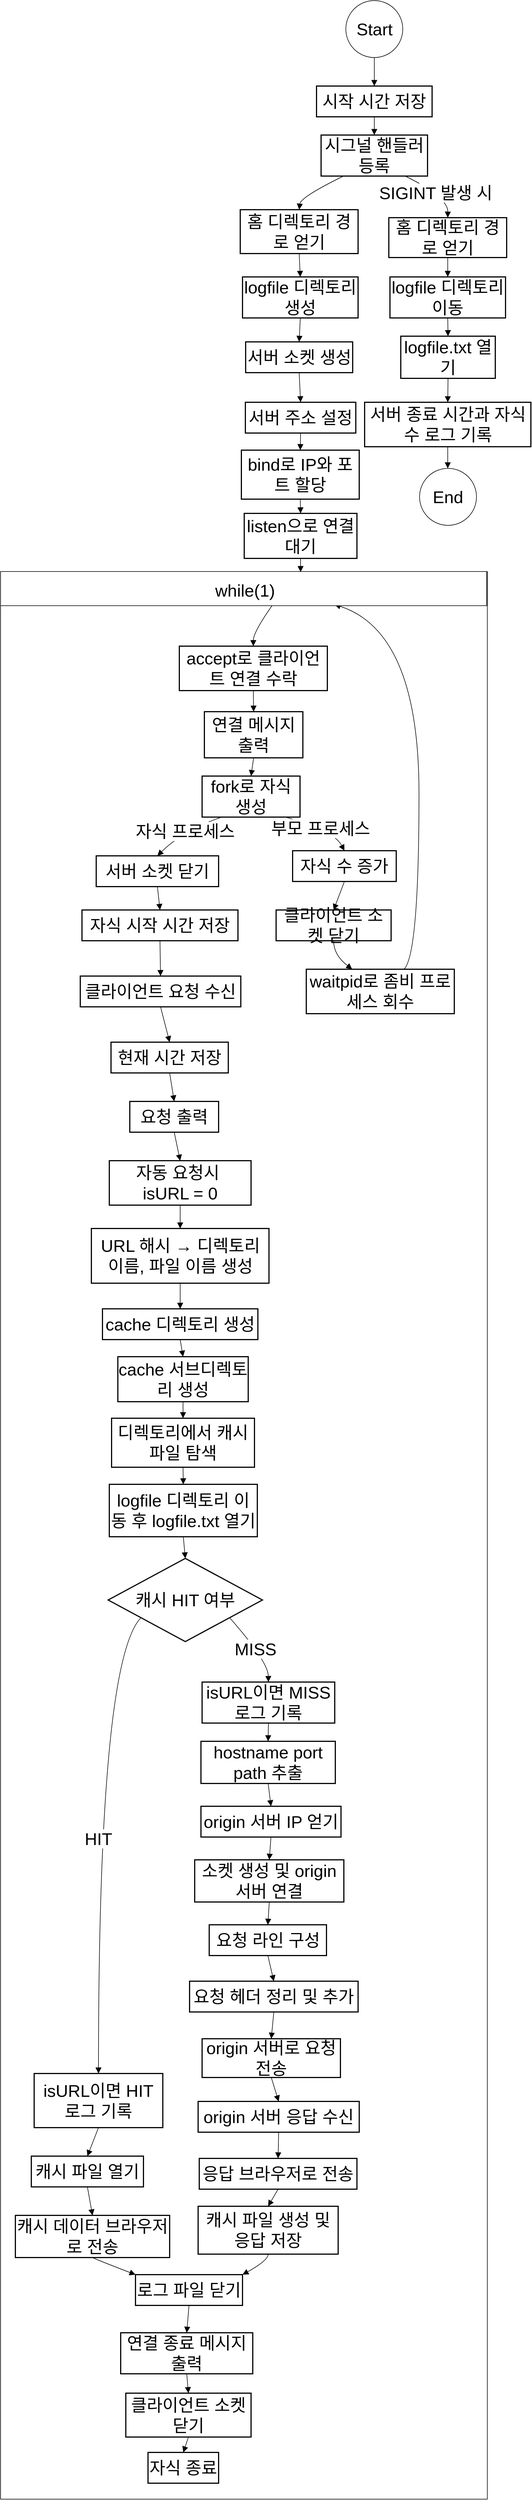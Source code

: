 <mxfile version="27.0.5">
  <diagram name="페이지-1" id="Sp5VCic8veO2QbOiLOfj">
    <mxGraphModel dx="3528" dy="2198" grid="0" gridSize="10" guides="1" tooltips="1" connect="1" arrows="1" fold="1" page="0" pageScale="1" pageWidth="827" pageHeight="1169" math="0" shadow="0">
      <root>
        <mxCell id="0" />
        <mxCell id="1" parent="0" />
        <mxCell id="ZKtHS96hEIWnTn5W3v2U-105" value="" style="rounded=0;whiteSpace=wrap;html=1;fontSize=30;" vertex="1" parent="1">
          <mxGeometry x="-26" y="976" width="855" height="3383" as="geometry" />
        </mxCell>
        <mxCell id="ZKtHS96hEIWnTn5W3v2U-2" value="시작 시간 저장" style="whiteSpace=wrap;strokeWidth=2;fontSize=30;" vertex="1" parent="1">
          <mxGeometry x="529" y="124" width="203" height="54" as="geometry" />
        </mxCell>
        <mxCell id="ZKtHS96hEIWnTn5W3v2U-3" value="시그널 핸들러 등록" style="whiteSpace=wrap;strokeWidth=2;fontSize=30;" vertex="1" parent="1">
          <mxGeometry x="537" y="210" width="187" height="72" as="geometry" />
        </mxCell>
        <mxCell id="ZKtHS96hEIWnTn5W3v2U-4" value="홈 디렉토리 경로 얻기" style="whiteSpace=wrap;strokeWidth=2;fontSize=30;" vertex="1" parent="1">
          <mxGeometry x="395" y="341" width="207" height="77" as="geometry" />
        </mxCell>
        <mxCell id="ZKtHS96hEIWnTn5W3v2U-5" value="logfile 디렉토리 생성" style="whiteSpace=wrap;strokeWidth=2;fontSize=30;" vertex="1" parent="1">
          <mxGeometry x="399" y="459" width="203" height="72" as="geometry" />
        </mxCell>
        <mxCell id="ZKtHS96hEIWnTn5W3v2U-6" value="서버 소켓 생성" style="whiteSpace=wrap;strokeWidth=2;fontSize=30;" vertex="1" parent="1">
          <mxGeometry x="404.5" y="573" width="188" height="54" as="geometry" />
        </mxCell>
        <mxCell id="ZKtHS96hEIWnTn5W3v2U-7" value="서버 주소 설정" style="whiteSpace=wrap;strokeWidth=2;fontSize=30;" vertex="1" parent="1">
          <mxGeometry x="404" y="679" width="194" height="54" as="geometry" />
        </mxCell>
        <mxCell id="ZKtHS96hEIWnTn5W3v2U-8" value="bind로 IP와 포트 할당" style="whiteSpace=wrap;strokeWidth=2;fontSize=30;" vertex="1" parent="1">
          <mxGeometry x="397" y="763" width="207" height="86" as="geometry" />
        </mxCell>
        <mxCell id="ZKtHS96hEIWnTn5W3v2U-9" value="listen으로 연결 대기" style="whiteSpace=wrap;strokeWidth=2;fontSize=30;" vertex="1" parent="1">
          <mxGeometry x="402" y="874" width="198" height="79" as="geometry" />
        </mxCell>
        <mxCell id="ZKtHS96hEIWnTn5W3v2U-11" value="accept로 클라이언트 연결 수락" style="whiteSpace=wrap;strokeWidth=2;fontSize=30;" vertex="1" parent="1">
          <mxGeometry x="288" y="1107" width="260" height="78" as="geometry" />
        </mxCell>
        <mxCell id="ZKtHS96hEIWnTn5W3v2U-12" value="연결 메시지 출력" style="whiteSpace=wrap;strokeWidth=2;fontSize=30;" vertex="1" parent="1">
          <mxGeometry x="332" y="1222" width="173" height="81" as="geometry" />
        </mxCell>
        <mxCell id="ZKtHS96hEIWnTn5W3v2U-13" value="fork로 자식 생성" style="whiteSpace=wrap;strokeWidth=2;fontSize=30;" vertex="1" parent="1">
          <mxGeometry x="328" y="1335" width="172" height="72" as="geometry" />
        </mxCell>
        <mxCell id="ZKtHS96hEIWnTn5W3v2U-14" value="서버 소켓 닫기" style="whiteSpace=wrap;strokeWidth=2;fontSize=30;" vertex="1" parent="1">
          <mxGeometry x="142" y="1475" width="215" height="54" as="geometry" />
        </mxCell>
        <mxCell id="ZKtHS96hEIWnTn5W3v2U-15" value="자식 시작 시간 저장" style="whiteSpace=wrap;strokeWidth=2;fontSize=30;" vertex="1" parent="1">
          <mxGeometry x="117" y="1570" width="274" height="54" as="geometry" />
        </mxCell>
        <mxCell id="ZKtHS96hEIWnTn5W3v2U-16" value="클라이언트 요청 수신" style="whiteSpace=wrap;strokeWidth=2;fontSize=30;" vertex="1" parent="1">
          <mxGeometry x="114" y="1686" width="282" height="54" as="geometry" />
        </mxCell>
        <mxCell id="ZKtHS96hEIWnTn5W3v2U-17" value="현재 시간 저장" style="whiteSpace=wrap;strokeWidth=2;fontSize=30;" vertex="1" parent="1">
          <mxGeometry x="168" y="1802" width="206" height="54" as="geometry" />
        </mxCell>
        <mxCell id="ZKtHS96hEIWnTn5W3v2U-18" value="요청 출력" style="whiteSpace=wrap;strokeWidth=2;fontSize=30;" vertex="1" parent="1">
          <mxGeometry x="201" y="1906" width="156" height="54" as="geometry" />
        </mxCell>
        <mxCell id="ZKtHS96hEIWnTn5W3v2U-19" value="자동 요청시 &#xa;isURL = 0" style="whiteSpace=wrap;strokeWidth=2;fontSize=30;" vertex="1" parent="1">
          <mxGeometry x="165" y="2010" width="249" height="78" as="geometry" />
        </mxCell>
        <mxCell id="ZKtHS96hEIWnTn5W3v2U-20" value="URL 해시 → 디렉토리 이름, 파일 이름 생성" style="whiteSpace=wrap;strokeWidth=2;fontSize=30;" vertex="1" parent="1">
          <mxGeometry x="133.5" y="2129" width="312" height="96" as="geometry" />
        </mxCell>
        <mxCell id="ZKtHS96hEIWnTn5W3v2U-21" value="cache 디렉토리 생성" style="whiteSpace=wrap;strokeWidth=2;fontSize=30;" vertex="1" parent="1">
          <mxGeometry x="153" y="2270" width="273" height="54" as="geometry" />
        </mxCell>
        <mxCell id="ZKtHS96hEIWnTn5W3v2U-22" value="cache 서브디렉토리 생성" style="whiteSpace=wrap;strokeWidth=2;fontSize=30;" vertex="1" parent="1">
          <mxGeometry x="180" y="2354" width="229" height="79" as="geometry" />
        </mxCell>
        <mxCell id="ZKtHS96hEIWnTn5W3v2U-23" value="디렉토리에서 캐시 파일 탐색" style="whiteSpace=wrap;strokeWidth=2;fontSize=30;" vertex="1" parent="1">
          <mxGeometry x="169" y="2462" width="251" height="86" as="geometry" />
        </mxCell>
        <mxCell id="ZKtHS96hEIWnTn5W3v2U-24" value="logfile 디렉토리 이동 후 logfile.txt 열기" style="whiteSpace=wrap;strokeWidth=2;fontSize=30;" vertex="1" parent="1">
          <mxGeometry x="165" y="2578" width="260" height="92" as="geometry" />
        </mxCell>
        <mxCell id="ZKtHS96hEIWnTn5W3v2U-25" value="캐시 HIT 여부" style="rhombus;strokeWidth=2;whiteSpace=wrap;fontSize=30;" vertex="1" parent="1">
          <mxGeometry x="163" y="2708" width="271" height="146" as="geometry" />
        </mxCell>
        <mxCell id="ZKtHS96hEIWnTn5W3v2U-26" value="isURL이면 HIT 로그 기록" style="whiteSpace=wrap;strokeWidth=2;fontSize=30;" vertex="1" parent="1">
          <mxGeometry x="33" y="3612" width="226" height="95" as="geometry" />
        </mxCell>
        <mxCell id="ZKtHS96hEIWnTn5W3v2U-27" value="캐시 파일 열기" style="whiteSpace=wrap;strokeWidth=2;fontSize=30;" vertex="1" parent="1">
          <mxGeometry x="28" y="3757" width="197" height="54" as="geometry" />
        </mxCell>
        <mxCell id="ZKtHS96hEIWnTn5W3v2U-28" value="캐시 데이터 브라우저로 전송" style="whiteSpace=wrap;strokeWidth=2;fontSize=30;" vertex="1" parent="1">
          <mxGeometry y="3861" width="271" height="74" as="geometry" />
        </mxCell>
        <mxCell id="ZKtHS96hEIWnTn5W3v2U-29" value="로그 파일 닫기" style="whiteSpace=wrap;strokeWidth=2;fontSize=30;" vertex="1" parent="1">
          <mxGeometry x="211" y="3965" width="188" height="54" as="geometry" />
        </mxCell>
        <mxCell id="ZKtHS96hEIWnTn5W3v2U-30" value="연결 종료 메시지 출력" style="whiteSpace=wrap;strokeWidth=2;fontSize=30;" vertex="1" parent="1">
          <mxGeometry x="185" y="4067" width="232" height="72" as="geometry" />
        </mxCell>
        <mxCell id="ZKtHS96hEIWnTn5W3v2U-31" value="클라이언트 소켓 닫기" style="whiteSpace=wrap;strokeWidth=2;fontSize=30;" vertex="1" parent="1">
          <mxGeometry x="194" y="4173" width="220" height="77" as="geometry" />
        </mxCell>
        <mxCell id="ZKtHS96hEIWnTn5W3v2U-32" value="자식 종료" style="whiteSpace=wrap;strokeWidth=2;fontSize=30;" vertex="1" parent="1">
          <mxGeometry x="233" y="4277" width="124" height="54" as="geometry" />
        </mxCell>
        <mxCell id="ZKtHS96hEIWnTn5W3v2U-33" value="isURL이면 MISS 로그 기록" style="whiteSpace=wrap;strokeWidth=2;fontSize=30;" vertex="1" parent="1">
          <mxGeometry x="328" y="2925" width="233" height="72" as="geometry" />
        </mxCell>
        <mxCell id="ZKtHS96hEIWnTn5W3v2U-34" value="hostname port path 추출" style="whiteSpace=wrap;strokeWidth=2;fontSize=30;" vertex="1" parent="1">
          <mxGeometry x="326" y="3029" width="236" height="74" as="geometry" />
        </mxCell>
        <mxCell id="ZKtHS96hEIWnTn5W3v2U-35" value="origin 서버 IP 얻기" style="whiteSpace=wrap;strokeWidth=2;fontSize=30;" vertex="1" parent="1">
          <mxGeometry x="326" y="3143" width="246" height="54" as="geometry" />
        </mxCell>
        <mxCell id="ZKtHS96hEIWnTn5W3v2U-36" value="소켓 생성 및 origin 서버 연결" style="whiteSpace=wrap;strokeWidth=2;fontSize=30;" vertex="1" parent="1">
          <mxGeometry x="315" y="3237" width="262" height="74" as="geometry" />
        </mxCell>
        <mxCell id="ZKtHS96hEIWnTn5W3v2U-37" value="요청 라인 구성" style="whiteSpace=wrap;strokeWidth=2;fontSize=30;" vertex="1" parent="1">
          <mxGeometry x="340.5" y="3351" width="206" height="54" as="geometry" />
        </mxCell>
        <mxCell id="ZKtHS96hEIWnTn5W3v2U-38" value="요청 헤더 정리 및 추가" style="whiteSpace=wrap;strokeWidth=2;fontSize=30;" vertex="1" parent="1">
          <mxGeometry x="306" y="3450" width="296" height="54" as="geometry" />
        </mxCell>
        <mxCell id="ZKtHS96hEIWnTn5W3v2U-39" value="origin 서버로 요청 전송" style="whiteSpace=wrap;strokeWidth=2;fontSize=30;" vertex="1" parent="1">
          <mxGeometry x="328" y="3551" width="243" height="68" as="geometry" />
        </mxCell>
        <mxCell id="ZKtHS96hEIWnTn5W3v2U-40" value="origin 서버 응답 수신" style="whiteSpace=wrap;strokeWidth=2;fontSize=30;" vertex="1" parent="1">
          <mxGeometry x="321" y="3661" width="283" height="54" as="geometry" />
        </mxCell>
        <mxCell id="ZKtHS96hEIWnTn5W3v2U-41" value="응답 브라우저로 전송" style="whiteSpace=wrap;strokeWidth=2;fontSize=30;" vertex="1" parent="1">
          <mxGeometry x="323" y="3761" width="277" height="54" as="geometry" />
        </mxCell>
        <mxCell id="ZKtHS96hEIWnTn5W3v2U-42" value="캐시 파일 생성 및 응답 저장" style="whiteSpace=wrap;strokeWidth=2;fontSize=30;" vertex="1" parent="1">
          <mxGeometry x="321" y="3845" width="246" height="84" as="geometry" />
        </mxCell>
        <mxCell id="ZKtHS96hEIWnTn5W3v2U-43" value="자식 수 증가" style="whiteSpace=wrap;strokeWidth=2;fontSize=30;" vertex="1" parent="1">
          <mxGeometry x="487" y="1466" width="182" height="54" as="geometry" />
        </mxCell>
        <mxCell id="ZKtHS96hEIWnTn5W3v2U-44" value="클라이언트 소켓 닫기" style="whiteSpace=wrap;strokeWidth=2;fontSize=30;" vertex="1" parent="1">
          <mxGeometry x="458" y="1570" width="202" height="54" as="geometry" />
        </mxCell>
        <mxCell id="ZKtHS96hEIWnTn5W3v2U-45" value="waitpid로 좀비 프로세스 회수" style="whiteSpace=wrap;strokeWidth=2;fontSize=30;" vertex="1" parent="1">
          <mxGeometry x="511" y="1674" width="260" height="78" as="geometry" />
        </mxCell>
        <mxCell id="ZKtHS96hEIWnTn5W3v2U-46" value="홈 디렉토리 경로 얻기" style="whiteSpace=wrap;strokeWidth=2;fontSize=30;" vertex="1" parent="1">
          <mxGeometry x="656" y="355" width="207" height="70" as="geometry" />
        </mxCell>
        <mxCell id="ZKtHS96hEIWnTn5W3v2U-47" value="logfile 디렉토리 이동" style="whiteSpace=wrap;strokeWidth=2;fontSize=30;" vertex="1" parent="1">
          <mxGeometry x="658" y="459" width="203" height="72" as="geometry" />
        </mxCell>
        <mxCell id="ZKtHS96hEIWnTn5W3v2U-48" value="logfile.txt 열기" style="whiteSpace=wrap;strokeWidth=2;fontSize=30;" vertex="1" parent="1">
          <mxGeometry x="677" y="563" width="166" height="74" as="geometry" />
        </mxCell>
        <mxCell id="ZKtHS96hEIWnTn5W3v2U-49" value="서버 종료 시간과 자식 수 로그 기록" style="whiteSpace=wrap;strokeWidth=2;fontSize=30;" vertex="1" parent="1">
          <mxGeometry x="613.5" y="679" width="292" height="78" as="geometry" />
        </mxCell>
        <mxCell id="ZKtHS96hEIWnTn5W3v2U-51" value="" style="curved=1;startArrow=none;endArrow=block;exitX=0.5;exitY=1;entryX=0.5;entryY=0;rounded=0;fontSize=30;startSize=8;endSize=8;" edge="1" parent="1" target="ZKtHS96hEIWnTn5W3v2U-2">
          <mxGeometry relative="1" as="geometry">
            <Array as="points" />
            <mxPoint x="630.5" y="74" as="sourcePoint" />
          </mxGeometry>
        </mxCell>
        <mxCell id="ZKtHS96hEIWnTn5W3v2U-52" value="" style="curved=1;startArrow=none;endArrow=block;exitX=0.5;exitY=1;entryX=0.5;entryY=0;rounded=0;fontSize=30;startSize=8;endSize=8;" edge="1" parent="1" source="ZKtHS96hEIWnTn5W3v2U-2" target="ZKtHS96hEIWnTn5W3v2U-3">
          <mxGeometry relative="1" as="geometry">
            <Array as="points" />
          </mxGeometry>
        </mxCell>
        <mxCell id="ZKtHS96hEIWnTn5W3v2U-53" value="" style="curved=1;startArrow=none;endArrow=block;exitX=0.21;exitY=1;entryX=0.5;entryY=0;rounded=0;fontSize=30;startSize=8;endSize=8;" edge="1" parent="1" source="ZKtHS96hEIWnTn5W3v2U-3" target="ZKtHS96hEIWnTn5W3v2U-4">
          <mxGeometry relative="1" as="geometry">
            <Array as="points">
              <mxPoint x="501" y="319" />
            </Array>
          </mxGeometry>
        </mxCell>
        <mxCell id="ZKtHS96hEIWnTn5W3v2U-54" value="" style="curved=1;startArrow=none;endArrow=block;exitX=0.5;exitY=1;entryX=0.5;entryY=0;rounded=0;fontSize=30;startSize=8;endSize=8;" edge="1" parent="1" source="ZKtHS96hEIWnTn5W3v2U-4" target="ZKtHS96hEIWnTn5W3v2U-5">
          <mxGeometry relative="1" as="geometry">
            <Array as="points" />
          </mxGeometry>
        </mxCell>
        <mxCell id="ZKtHS96hEIWnTn5W3v2U-55" value="" style="curved=1;startArrow=none;endArrow=block;exitX=0.5;exitY=1;entryX=0.5;entryY=0;rounded=0;fontSize=30;startSize=8;endSize=8;" edge="1" parent="1" source="ZKtHS96hEIWnTn5W3v2U-5" target="ZKtHS96hEIWnTn5W3v2U-6">
          <mxGeometry relative="1" as="geometry">
            <Array as="points" />
          </mxGeometry>
        </mxCell>
        <mxCell id="ZKtHS96hEIWnTn5W3v2U-56" value="" style="curved=1;startArrow=none;endArrow=block;exitX=0.5;exitY=1;entryX=0.5;entryY=0;rounded=0;fontSize=30;startSize=8;endSize=8;" edge="1" parent="1" source="ZKtHS96hEIWnTn5W3v2U-6" target="ZKtHS96hEIWnTn5W3v2U-7">
          <mxGeometry relative="1" as="geometry">
            <Array as="points" />
          </mxGeometry>
        </mxCell>
        <mxCell id="ZKtHS96hEIWnTn5W3v2U-57" value="" style="curved=1;startArrow=none;endArrow=block;exitX=0.5;exitY=1;entryX=0.5;entryY=0;rounded=0;fontSize=30;startSize=8;endSize=8;" edge="1" parent="1" source="ZKtHS96hEIWnTn5W3v2U-7" target="ZKtHS96hEIWnTn5W3v2U-8">
          <mxGeometry relative="1" as="geometry">
            <Array as="points" />
          </mxGeometry>
        </mxCell>
        <mxCell id="ZKtHS96hEIWnTn5W3v2U-58" value="" style="curved=1;startArrow=none;endArrow=block;exitX=0.5;exitY=1;entryX=0.5;entryY=0;rounded=0;fontSize=30;startSize=8;endSize=8;" edge="1" parent="1" source="ZKtHS96hEIWnTn5W3v2U-8" target="ZKtHS96hEIWnTn5W3v2U-9">
          <mxGeometry relative="1" as="geometry">
            <Array as="points" />
          </mxGeometry>
        </mxCell>
        <mxCell id="ZKtHS96hEIWnTn5W3v2U-59" value="" style="curved=1;startArrow=none;endArrow=block;exitX=0.5;exitY=1;rounded=0;fontSize=30;startSize=8;endSize=8;" edge="1" parent="1" source="ZKtHS96hEIWnTn5W3v2U-9">
          <mxGeometry relative="1" as="geometry">
            <Array as="points" />
            <mxPoint x="501" y="977" as="targetPoint" />
          </mxGeometry>
        </mxCell>
        <mxCell id="ZKtHS96hEIWnTn5W3v2U-60" value="" style="curved=1;startArrow=none;endArrow=block;exitX=0.562;exitY=0.926;entryX=0.5;entryY=0;rounded=0;fontSize=30;startSize=8;endSize=8;exitDx=0;exitDy=0;exitPerimeter=0;" edge="1" parent="1" source="ZKtHS96hEIWnTn5W3v2U-106" target="ZKtHS96hEIWnTn5W3v2U-11">
          <mxGeometry relative="1" as="geometry">
            <Array as="points">
              <mxPoint x="418" y="1082" />
            </Array>
            <mxPoint x="457.6" y="1057" as="sourcePoint" />
          </mxGeometry>
        </mxCell>
        <mxCell id="ZKtHS96hEIWnTn5W3v2U-61" value="" style="curved=1;startArrow=none;endArrow=block;exitX=0.5;exitY=1;entryX=0.5;entryY=0;rounded=0;fontSize=30;startSize=8;endSize=8;" edge="1" parent="1" source="ZKtHS96hEIWnTn5W3v2U-11" target="ZKtHS96hEIWnTn5W3v2U-12">
          <mxGeometry relative="1" as="geometry">
            <Array as="points" />
          </mxGeometry>
        </mxCell>
        <mxCell id="ZKtHS96hEIWnTn5W3v2U-62" value="" style="curved=1;startArrow=none;endArrow=block;exitX=0.5;exitY=1;entryX=0.5;entryY=0;rounded=0;fontSize=30;startSize=8;endSize=8;" edge="1" parent="1" source="ZKtHS96hEIWnTn5W3v2U-12" target="ZKtHS96hEIWnTn5W3v2U-13">
          <mxGeometry relative="1" as="geometry">
            <Array as="points" />
          </mxGeometry>
        </mxCell>
        <mxCell id="ZKtHS96hEIWnTn5W3v2U-63" value="자식 프로세스" style="curved=1;startArrow=none;endArrow=block;exitX=0.2;exitY=1;entryX=0.5;entryY=0;rounded=0;fontSize=30;startSize=8;endSize=8;" edge="1" parent="1" source="ZKtHS96hEIWnTn5W3v2U-13" target="ZKtHS96hEIWnTn5W3v2U-14">
          <mxGeometry relative="1" as="geometry">
            <Array as="points">
              <mxPoint x="295" y="1430" />
            </Array>
          </mxGeometry>
        </mxCell>
        <mxCell id="ZKtHS96hEIWnTn5W3v2U-64" value="" style="curved=1;startArrow=none;endArrow=block;exitX=0.5;exitY=1;entryX=0.5;entryY=0;rounded=0;fontSize=30;startSize=8;endSize=8;" edge="1" parent="1" source="ZKtHS96hEIWnTn5W3v2U-14" target="ZKtHS96hEIWnTn5W3v2U-15">
          <mxGeometry relative="1" as="geometry">
            <Array as="points" />
          </mxGeometry>
        </mxCell>
        <mxCell id="ZKtHS96hEIWnTn5W3v2U-65" value="" style="curved=1;startArrow=none;endArrow=block;exitX=0.5;exitY=1;entryX=0.5;entryY=0;rounded=0;fontSize=30;startSize=8;endSize=8;" edge="1" parent="1" source="ZKtHS96hEIWnTn5W3v2U-15" target="ZKtHS96hEIWnTn5W3v2U-16">
          <mxGeometry relative="1" as="geometry">
            <Array as="points" />
          </mxGeometry>
        </mxCell>
        <mxCell id="ZKtHS96hEIWnTn5W3v2U-66" value="" style="curved=1;startArrow=none;endArrow=block;exitX=0.5;exitY=1;entryX=0.5;entryY=0;rounded=0;fontSize=30;startSize=8;endSize=8;" edge="1" parent="1" source="ZKtHS96hEIWnTn5W3v2U-16" target="ZKtHS96hEIWnTn5W3v2U-17">
          <mxGeometry relative="1" as="geometry">
            <Array as="points" />
          </mxGeometry>
        </mxCell>
        <mxCell id="ZKtHS96hEIWnTn5W3v2U-67" value="" style="curved=1;startArrow=none;endArrow=block;exitX=0.5;exitY=1;entryX=0.5;entryY=0;rounded=0;fontSize=30;startSize=8;endSize=8;" edge="1" parent="1" source="ZKtHS96hEIWnTn5W3v2U-17" target="ZKtHS96hEIWnTn5W3v2U-18">
          <mxGeometry relative="1" as="geometry">
            <Array as="points" />
          </mxGeometry>
        </mxCell>
        <mxCell id="ZKtHS96hEIWnTn5W3v2U-68" value="" style="curved=1;startArrow=none;endArrow=block;exitX=0.5;exitY=1;entryX=0.5;entryY=0;rounded=0;fontSize=30;startSize=8;endSize=8;" edge="1" parent="1" source="ZKtHS96hEIWnTn5W3v2U-18" target="ZKtHS96hEIWnTn5W3v2U-19">
          <mxGeometry relative="1" as="geometry">
            <Array as="points" />
          </mxGeometry>
        </mxCell>
        <mxCell id="ZKtHS96hEIWnTn5W3v2U-69" value="" style="curved=1;startArrow=none;endArrow=block;exitX=0.5;exitY=1;entryX=0.5;entryY=0;rounded=0;fontSize=30;startSize=8;endSize=8;" edge="1" parent="1" source="ZKtHS96hEIWnTn5W3v2U-19" target="ZKtHS96hEIWnTn5W3v2U-20">
          <mxGeometry relative="1" as="geometry">
            <Array as="points" />
          </mxGeometry>
        </mxCell>
        <mxCell id="ZKtHS96hEIWnTn5W3v2U-70" value="" style="curved=1;startArrow=none;endArrow=block;exitX=0.5;exitY=1;entryX=0.5;entryY=0;rounded=0;fontSize=30;startSize=8;endSize=8;" edge="1" parent="1" source="ZKtHS96hEIWnTn5W3v2U-20" target="ZKtHS96hEIWnTn5W3v2U-21">
          <mxGeometry relative="1" as="geometry">
            <Array as="points" />
          </mxGeometry>
        </mxCell>
        <mxCell id="ZKtHS96hEIWnTn5W3v2U-71" value="" style="curved=1;startArrow=none;endArrow=block;exitX=0.5;exitY=1;entryX=0.5;entryY=0;rounded=0;fontSize=30;startSize=8;endSize=8;" edge="1" parent="1" source="ZKtHS96hEIWnTn5W3v2U-21" target="ZKtHS96hEIWnTn5W3v2U-22">
          <mxGeometry relative="1" as="geometry">
            <Array as="points" />
          </mxGeometry>
        </mxCell>
        <mxCell id="ZKtHS96hEIWnTn5W3v2U-72" value="" style="curved=1;startArrow=none;endArrow=block;exitX=0.5;exitY=1;entryX=0.5;entryY=0;rounded=0;fontSize=30;startSize=8;endSize=8;" edge="1" parent="1" source="ZKtHS96hEIWnTn5W3v2U-22" target="ZKtHS96hEIWnTn5W3v2U-23">
          <mxGeometry relative="1" as="geometry">
            <Array as="points" />
          </mxGeometry>
        </mxCell>
        <mxCell id="ZKtHS96hEIWnTn5W3v2U-73" value="" style="curved=1;startArrow=none;endArrow=block;exitX=0.5;exitY=1;entryX=0.5;entryY=0;rounded=0;fontSize=30;startSize=8;endSize=8;" edge="1" parent="1" source="ZKtHS96hEIWnTn5W3v2U-23" target="ZKtHS96hEIWnTn5W3v2U-24">
          <mxGeometry relative="1" as="geometry">
            <Array as="points" />
          </mxGeometry>
        </mxCell>
        <mxCell id="ZKtHS96hEIWnTn5W3v2U-74" value="" style="curved=1;startArrow=none;endArrow=block;exitX=0.5;exitY=1;entryX=0.5;entryY=0;rounded=0;fontSize=30;startSize=8;endSize=8;" edge="1" parent="1" source="ZKtHS96hEIWnTn5W3v2U-24" target="ZKtHS96hEIWnTn5W3v2U-25">
          <mxGeometry relative="1" as="geometry">
            <Array as="points" />
          </mxGeometry>
        </mxCell>
        <mxCell id="ZKtHS96hEIWnTn5W3v2U-75" value="HIT" style="curved=1;startArrow=none;endArrow=block;exitX=0;exitY=0.87;entryX=0.5;entryY=0.01;rounded=0;fontSize=30;startSize=8;endSize=8;" edge="1" parent="1" source="ZKtHS96hEIWnTn5W3v2U-25" target="ZKtHS96hEIWnTn5W3v2U-26">
          <mxGeometry relative="1" as="geometry">
            <Array as="points">
              <mxPoint x="146" y="2889" />
            </Array>
          </mxGeometry>
        </mxCell>
        <mxCell id="ZKtHS96hEIWnTn5W3v2U-76" value="" style="curved=1;startArrow=none;endArrow=block;exitX=0.5;exitY=1.01;entryX=0.5;entryY=0.01;rounded=0;fontSize=30;startSize=8;endSize=8;" edge="1" parent="1" source="ZKtHS96hEIWnTn5W3v2U-26" target="ZKtHS96hEIWnTn5W3v2U-27">
          <mxGeometry relative="1" as="geometry">
            <Array as="points" />
          </mxGeometry>
        </mxCell>
        <mxCell id="ZKtHS96hEIWnTn5W3v2U-77" value="" style="curved=1;startArrow=none;endArrow=block;exitX=0.5;exitY=1.01;entryX=0.5;entryY=0.01;rounded=0;fontSize=30;startSize=8;endSize=8;" edge="1" parent="1" source="ZKtHS96hEIWnTn5W3v2U-27" target="ZKtHS96hEIWnTn5W3v2U-28">
          <mxGeometry relative="1" as="geometry">
            <Array as="points" />
          </mxGeometry>
        </mxCell>
        <mxCell id="ZKtHS96hEIWnTn5W3v2U-78" value="" style="curved=1;startArrow=none;endArrow=block;exitX=0.5;exitY=1.01;entryX=0.01;entryY=0.01;rounded=0;fontSize=30;startSize=8;endSize=8;" edge="1" parent="1" source="ZKtHS96hEIWnTn5W3v2U-28" target="ZKtHS96hEIWnTn5W3v2U-29">
          <mxGeometry relative="1" as="geometry">
            <Array as="points">
              <mxPoint x="146" y="3940" />
            </Array>
          </mxGeometry>
        </mxCell>
        <mxCell id="ZKtHS96hEIWnTn5W3v2U-79" value="" style="curved=1;startArrow=none;endArrow=block;exitX=0.5;exitY=1.01;entryX=0.5;entryY=0.01;rounded=0;fontSize=30;startSize=8;endSize=8;" edge="1" parent="1" source="ZKtHS96hEIWnTn5W3v2U-29" target="ZKtHS96hEIWnTn5W3v2U-30">
          <mxGeometry relative="1" as="geometry">
            <Array as="points" />
          </mxGeometry>
        </mxCell>
        <mxCell id="ZKtHS96hEIWnTn5W3v2U-80" value="" style="curved=1;startArrow=none;endArrow=block;exitX=0.5;exitY=1.01;entryX=0.5;entryY=0.01;rounded=0;fontSize=30;startSize=8;endSize=8;" edge="1" parent="1" source="ZKtHS96hEIWnTn5W3v2U-30" target="ZKtHS96hEIWnTn5W3v2U-31">
          <mxGeometry relative="1" as="geometry">
            <Array as="points" />
          </mxGeometry>
        </mxCell>
        <mxCell id="ZKtHS96hEIWnTn5W3v2U-81" value="" style="curved=1;startArrow=none;endArrow=block;exitX=0.5;exitY=1.01;entryX=0.5;entryY=0.01;rounded=0;fontSize=30;startSize=8;endSize=8;" edge="1" parent="1" source="ZKtHS96hEIWnTn5W3v2U-31" target="ZKtHS96hEIWnTn5W3v2U-32">
          <mxGeometry relative="1" as="geometry">
            <Array as="points" />
          </mxGeometry>
        </mxCell>
        <mxCell id="ZKtHS96hEIWnTn5W3v2U-82" value="MISS" style="curved=1;startArrow=none;endArrow=block;exitX=1;exitY=0.87;entryX=0.5;entryY=0.01;rounded=0;fontSize=30;startSize=8;endSize=8;" edge="1" parent="1" source="ZKtHS96hEIWnTn5W3v2U-25" target="ZKtHS96hEIWnTn5W3v2U-33">
          <mxGeometry relative="1" as="geometry">
            <Array as="points">
              <mxPoint x="444" y="2889" />
            </Array>
          </mxGeometry>
        </mxCell>
        <mxCell id="ZKtHS96hEIWnTn5W3v2U-83" value="" style="curved=1;startArrow=none;endArrow=block;exitX=0.5;exitY=1.01;entryX=0.5;entryY=0.01;rounded=0;fontSize=30;startSize=8;endSize=8;" edge="1" parent="1" source="ZKtHS96hEIWnTn5W3v2U-33" target="ZKtHS96hEIWnTn5W3v2U-34">
          <mxGeometry relative="1" as="geometry">
            <Array as="points" />
          </mxGeometry>
        </mxCell>
        <mxCell id="ZKtHS96hEIWnTn5W3v2U-84" value="" style="curved=1;startArrow=none;endArrow=block;exitX=0.5;exitY=1.01;entryX=0.5;entryY=0.01;rounded=0;fontSize=30;startSize=8;endSize=8;" edge="1" parent="1" source="ZKtHS96hEIWnTn5W3v2U-34" target="ZKtHS96hEIWnTn5W3v2U-35">
          <mxGeometry relative="1" as="geometry">
            <Array as="points" />
          </mxGeometry>
        </mxCell>
        <mxCell id="ZKtHS96hEIWnTn5W3v2U-85" value="" style="curved=1;startArrow=none;endArrow=block;exitX=0.5;exitY=1.01;entryX=0.5;entryY=0.01;rounded=0;fontSize=30;startSize=8;endSize=8;" edge="1" parent="1" source="ZKtHS96hEIWnTn5W3v2U-35" target="ZKtHS96hEIWnTn5W3v2U-36">
          <mxGeometry relative="1" as="geometry">
            <Array as="points" />
          </mxGeometry>
        </mxCell>
        <mxCell id="ZKtHS96hEIWnTn5W3v2U-86" value="" style="curved=1;startArrow=none;endArrow=block;exitX=0.5;exitY=1.01;entryX=0.5;entryY=0.01;rounded=0;fontSize=30;startSize=8;endSize=8;" edge="1" parent="1" source="ZKtHS96hEIWnTn5W3v2U-36" target="ZKtHS96hEIWnTn5W3v2U-37">
          <mxGeometry relative="1" as="geometry">
            <Array as="points" />
          </mxGeometry>
        </mxCell>
        <mxCell id="ZKtHS96hEIWnTn5W3v2U-87" value="" style="curved=1;startArrow=none;endArrow=block;exitX=0.5;exitY=1.01;entryX=0.5;entryY=0.01;rounded=0;fontSize=30;startSize=8;endSize=8;" edge="1" parent="1" source="ZKtHS96hEIWnTn5W3v2U-37" target="ZKtHS96hEIWnTn5W3v2U-38">
          <mxGeometry relative="1" as="geometry">
            <Array as="points" />
          </mxGeometry>
        </mxCell>
        <mxCell id="ZKtHS96hEIWnTn5W3v2U-88" value="" style="curved=1;startArrow=none;endArrow=block;exitX=0.5;exitY=1.01;entryX=0.5;entryY=0.01;rounded=0;fontSize=30;startSize=8;endSize=8;" edge="1" parent="1" source="ZKtHS96hEIWnTn5W3v2U-38" target="ZKtHS96hEIWnTn5W3v2U-39">
          <mxGeometry relative="1" as="geometry">
            <Array as="points" />
          </mxGeometry>
        </mxCell>
        <mxCell id="ZKtHS96hEIWnTn5W3v2U-89" value="" style="curved=1;startArrow=none;endArrow=block;exitX=0.5;exitY=1.01;entryX=0.5;entryY=0.01;rounded=0;fontSize=30;startSize=8;endSize=8;" edge="1" parent="1" source="ZKtHS96hEIWnTn5W3v2U-39" target="ZKtHS96hEIWnTn5W3v2U-40">
          <mxGeometry relative="1" as="geometry">
            <Array as="points" />
          </mxGeometry>
        </mxCell>
        <mxCell id="ZKtHS96hEIWnTn5W3v2U-90" value="" style="curved=1;startArrow=none;endArrow=block;exitX=0.5;exitY=1.01;entryX=0.5;entryY=0.01;rounded=0;fontSize=30;startSize=8;endSize=8;" edge="1" parent="1" source="ZKtHS96hEIWnTn5W3v2U-40" target="ZKtHS96hEIWnTn5W3v2U-41">
          <mxGeometry relative="1" as="geometry">
            <Array as="points" />
          </mxGeometry>
        </mxCell>
        <mxCell id="ZKtHS96hEIWnTn5W3v2U-91" value="" style="curved=1;startArrow=none;endArrow=block;exitX=0.5;exitY=1.01;entryX=0.5;entryY=0.01;rounded=0;fontSize=30;startSize=8;endSize=8;" edge="1" parent="1" source="ZKtHS96hEIWnTn5W3v2U-41" target="ZKtHS96hEIWnTn5W3v2U-42">
          <mxGeometry relative="1" as="geometry">
            <Array as="points" />
          </mxGeometry>
        </mxCell>
        <mxCell id="ZKtHS96hEIWnTn5W3v2U-92" value="" style="curved=1;startArrow=none;endArrow=block;exitX=0.5;exitY=1.01;entryX=0.99;entryY=0.01;rounded=0;fontSize=30;startSize=8;endSize=8;" edge="1" parent="1" source="ZKtHS96hEIWnTn5W3v2U-42" target="ZKtHS96hEIWnTn5W3v2U-29">
          <mxGeometry relative="1" as="geometry">
            <Array as="points">
              <mxPoint x="444" y="3940" />
            </Array>
          </mxGeometry>
        </mxCell>
        <mxCell id="ZKtHS96hEIWnTn5W3v2U-93" value="부모 프로세스" style="curved=1;startArrow=none;endArrow=block;exitX=0.85;exitY=1;entryX=0.5;entryY=0;rounded=0;fontSize=30;startSize=8;endSize=8;" edge="1" parent="1" source="ZKtHS96hEIWnTn5W3v2U-13" target="ZKtHS96hEIWnTn5W3v2U-43">
          <mxGeometry relative="1" as="geometry">
            <Array as="points">
              <mxPoint x="559" y="1430" />
            </Array>
          </mxGeometry>
        </mxCell>
        <mxCell id="ZKtHS96hEIWnTn5W3v2U-94" value="" style="curved=1;startArrow=none;endArrow=block;exitX=0.5;exitY=1;entryX=0.5;entryY=0;rounded=0;fontSize=30;startSize=8;endSize=8;" edge="1" parent="1" source="ZKtHS96hEIWnTn5W3v2U-43" target="ZKtHS96hEIWnTn5W3v2U-44">
          <mxGeometry relative="1" as="geometry">
            <Array as="points" />
          </mxGeometry>
        </mxCell>
        <mxCell id="ZKtHS96hEIWnTn5W3v2U-95" value="" style="curved=1;startArrow=none;endArrow=block;exitX=0.5;exitY=1;entryX=0.31;entryY=0;rounded=0;fontSize=30;startSize=8;endSize=8;" edge="1" parent="1" source="ZKtHS96hEIWnTn5W3v2U-44" target="ZKtHS96hEIWnTn5W3v2U-45">
          <mxGeometry relative="1" as="geometry">
            <Array as="points">
              <mxPoint x="559" y="1649" />
            </Array>
          </mxGeometry>
        </mxCell>
        <mxCell id="ZKtHS96hEIWnTn5W3v2U-96" value="" style="curved=1;startArrow=none;endArrow=block;exitX=0.66;exitY=0;entryX=0.687;entryY=0.964;rounded=0;fontSize=30;startSize=8;endSize=8;entryDx=0;entryDy=0;entryPerimeter=0;" edge="1" parent="1" source="ZKtHS96hEIWnTn5W3v2U-45" target="ZKtHS96hEIWnTn5W3v2U-106">
          <mxGeometry relative="1" as="geometry">
            <Array as="points">
              <mxPoint x="709" y="1649" />
              <mxPoint x="709" y="1082" />
            </Array>
            <mxPoint x="563" y="1045.66" as="targetPoint" />
          </mxGeometry>
        </mxCell>
        <mxCell id="ZKtHS96hEIWnTn5W3v2U-97" value="SIGINT 발생 시" style="curved=1;startArrow=none;endArrow=block;exitX=0.79;exitY=1;entryX=0.5;entryY=0;rounded=0;fontSize=30;startSize=8;endSize=8;" edge="1" parent="1" source="ZKtHS96hEIWnTn5W3v2U-3" target="ZKtHS96hEIWnTn5W3v2U-46">
          <mxGeometry relative="1" as="geometry">
            <Array as="points">
              <mxPoint x="760" y="319" />
            </Array>
          </mxGeometry>
        </mxCell>
        <mxCell id="ZKtHS96hEIWnTn5W3v2U-98" value="" style="curved=1;startArrow=none;endArrow=block;exitX=0.5;exitY=1;entryX=0.5;entryY=0;rounded=0;fontSize=30;startSize=8;endSize=8;" edge="1" parent="1" source="ZKtHS96hEIWnTn5W3v2U-46" target="ZKtHS96hEIWnTn5W3v2U-47">
          <mxGeometry relative="1" as="geometry">
            <Array as="points" />
          </mxGeometry>
        </mxCell>
        <mxCell id="ZKtHS96hEIWnTn5W3v2U-99" value="" style="curved=1;startArrow=none;endArrow=block;exitX=0.5;exitY=1;entryX=0.5;entryY=0;rounded=0;fontSize=30;startSize=8;endSize=8;" edge="1" parent="1" source="ZKtHS96hEIWnTn5W3v2U-47" target="ZKtHS96hEIWnTn5W3v2U-48">
          <mxGeometry relative="1" as="geometry">
            <Array as="points" />
          </mxGeometry>
        </mxCell>
        <mxCell id="ZKtHS96hEIWnTn5W3v2U-100" value="" style="curved=1;startArrow=none;endArrow=block;exitX=0.5;exitY=1;entryX=0.5;entryY=0;rounded=0;fontSize=30;startSize=8;endSize=8;" edge="1" parent="1" source="ZKtHS96hEIWnTn5W3v2U-48" target="ZKtHS96hEIWnTn5W3v2U-49">
          <mxGeometry relative="1" as="geometry">
            <Array as="points" />
          </mxGeometry>
        </mxCell>
        <mxCell id="ZKtHS96hEIWnTn5W3v2U-101" value="" style="curved=1;startArrow=none;endArrow=block;exitX=0.5;exitY=1;entryX=0.5;entryY=0;rounded=0;fontSize=30;startSize=8;endSize=8;" edge="1" parent="1" source="ZKtHS96hEIWnTn5W3v2U-49">
          <mxGeometry relative="1" as="geometry">
            <Array as="points" />
            <mxPoint x="759.5" y="795" as="targetPoint" />
          </mxGeometry>
        </mxCell>
        <mxCell id="ZKtHS96hEIWnTn5W3v2U-102" value="Start" style="ellipse;whiteSpace=wrap;html=1;aspect=fixed;fontSize=30;" vertex="1" parent="1">
          <mxGeometry x="580.5" y="-26" width="100" height="100" as="geometry" />
        </mxCell>
        <mxCell id="ZKtHS96hEIWnTn5W3v2U-103" value="End" style="ellipse;whiteSpace=wrap;html=1;aspect=fixed;fontSize=30;" vertex="1" parent="1">
          <mxGeometry x="710" y="795" width="100" height="100" as="geometry" />
        </mxCell>
        <mxCell id="ZKtHS96hEIWnTn5W3v2U-106" value="" style="rounded=0;whiteSpace=wrap;html=1;fontSize=30;" vertex="1" parent="1">
          <mxGeometry x="-26" y="976" width="854" height="60" as="geometry" />
        </mxCell>
        <mxCell id="ZKtHS96hEIWnTn5W3v2U-107" value="while(1)" style="text;html=1;align=center;verticalAlign=middle;resizable=0;points=[];autosize=1;strokeColor=none;fillColor=none;fontSize=30;" vertex="1" parent="1">
          <mxGeometry x="341" y="984.5" width="123" height="48" as="geometry" />
        </mxCell>
      </root>
    </mxGraphModel>
  </diagram>
</mxfile>

